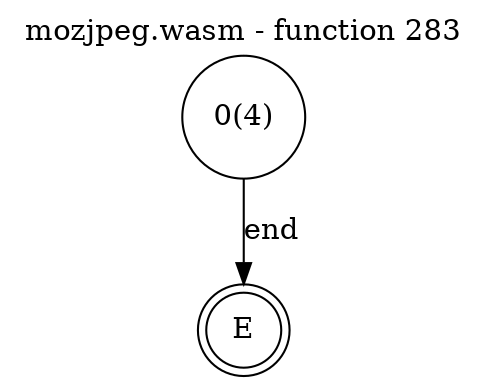 digraph finite_state_machine {
    label = "mozjpeg.wasm - function 283"
    labelloc =  t
    labelfontsize = 16
    labelfontcolor = black
    labelfontname = "Helvetica"
    node [shape = doublecircle]; E ;
node [shape=circle, fontcolor=black, style="", label="0(4)"]0
node [shape=circle, fontcolor=black, style="", label="E"]E
    0 -> E[label="end"];
}
